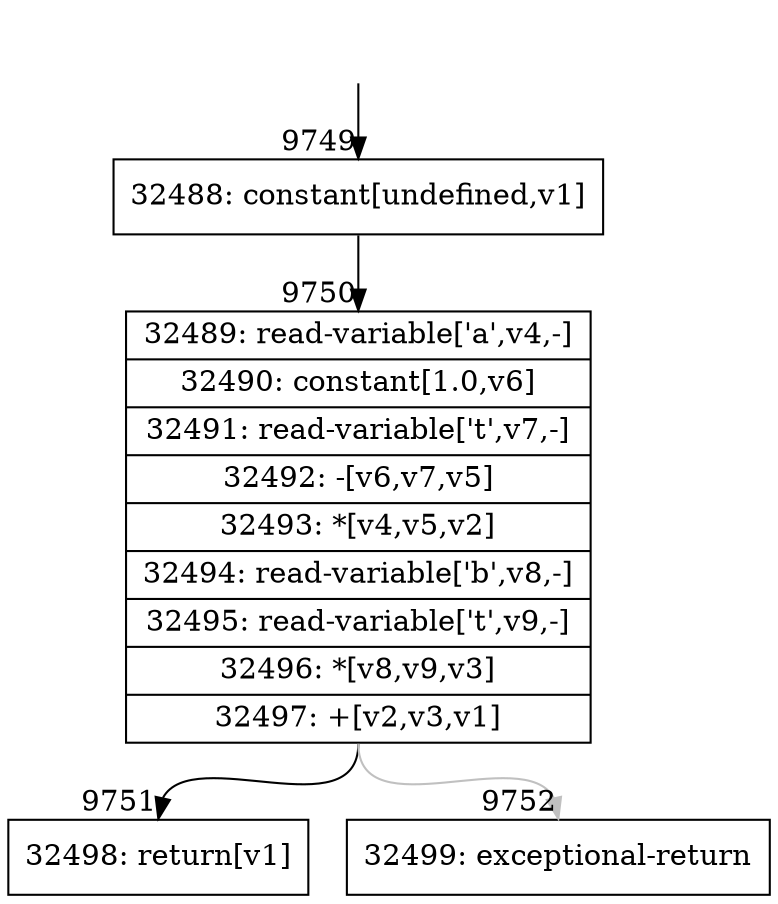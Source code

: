 digraph {
rankdir="TD"
BB_entry892[shape=none,label=""];
BB_entry892 -> BB9749 [tailport=s, headport=n, headlabel="    9749"]
BB9749 [shape=record label="{32488: constant[undefined,v1]}" ] 
BB9749 -> BB9750 [tailport=s, headport=n, headlabel="      9750"]
BB9750 [shape=record label="{32489: read-variable['a',v4,-]|32490: constant[1.0,v6]|32491: read-variable['t',v7,-]|32492: -[v6,v7,v5]|32493: *[v4,v5,v2]|32494: read-variable['b',v8,-]|32495: read-variable['t',v9,-]|32496: *[v8,v9,v3]|32497: +[v2,v3,v1]}" ] 
BB9750 -> BB9751 [tailport=s, headport=n, headlabel="      9751"]
BB9750 -> BB9752 [tailport=s, headport=n, color=gray, headlabel="      9752"]
BB9751 [shape=record label="{32498: return[v1]}" ] 
BB9752 [shape=record label="{32499: exceptional-return}" ] 
//#$~ 5743
}
